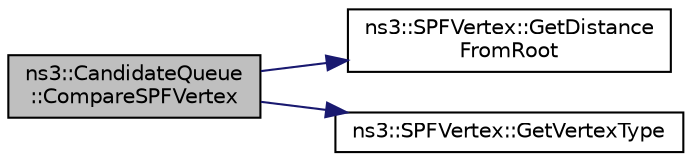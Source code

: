 digraph "ns3::CandidateQueue::CompareSPFVertex"
{
 // LATEX_PDF_SIZE
  edge [fontname="Helvetica",fontsize="10",labelfontname="Helvetica",labelfontsize="10"];
  node [fontname="Helvetica",fontsize="10",shape=record];
  rankdir="LR";
  Node1 [label="ns3::CandidateQueue\l::CompareSPFVertex",height=0.2,width=0.4,color="black", fillcolor="grey75", style="filled", fontcolor="black",tooltip="return true if v1 < v2"];
  Node1 -> Node2 [color="midnightblue",fontsize="10",style="solid",fontname="Helvetica"];
  Node2 [label="ns3::SPFVertex::GetDistance\lFromRoot",height=0.2,width=0.4,color="black", fillcolor="white", style="filled",URL="$classns3_1_1_s_p_f_vertex.html#abec08bd486fa602e2e86888ff37324b4",tooltip="Get the distance from the root vertex to \"this\" SPFVertex object."];
  Node1 -> Node3 [color="midnightblue",fontsize="10",style="solid",fontname="Helvetica"];
  Node3 [label="ns3::SPFVertex::GetVertexType",height=0.2,width=0.4,color="black", fillcolor="white", style="filled",URL="$classns3_1_1_s_p_f_vertex.html#a68bd38b15f1f69bf901c8548cc4631e3",tooltip="Get the Vertex Type field of a SPFVertex object."];
}
